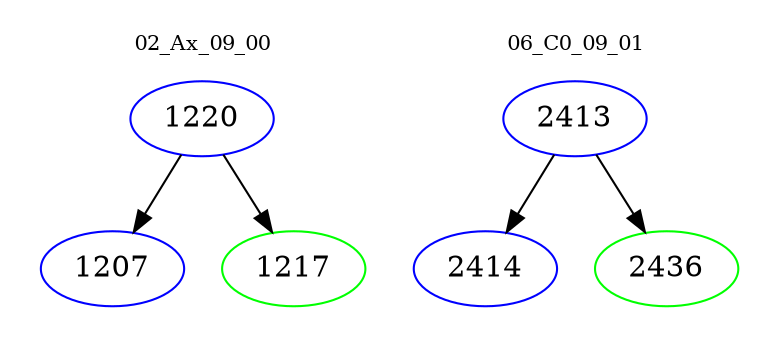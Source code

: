 digraph{
subgraph cluster_0 {
color = white
label = "02_Ax_09_00";
fontsize=10;
T0_1220 [label="1220", color="blue"]
T0_1220 -> T0_1207 [color="black"]
T0_1207 [label="1207", color="blue"]
T0_1220 -> T0_1217 [color="black"]
T0_1217 [label="1217", color="green"]
}
subgraph cluster_1 {
color = white
label = "06_C0_09_01";
fontsize=10;
T1_2413 [label="2413", color="blue"]
T1_2413 -> T1_2414 [color="black"]
T1_2414 [label="2414", color="blue"]
T1_2413 -> T1_2436 [color="black"]
T1_2436 [label="2436", color="green"]
}
}
